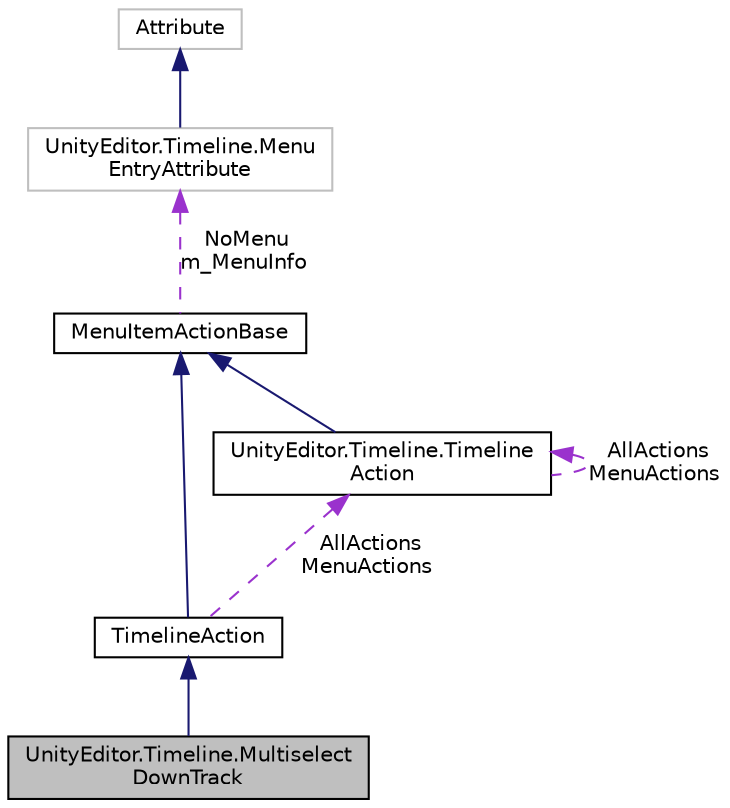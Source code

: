 digraph "UnityEditor.Timeline.MultiselectDownTrack"
{
 // LATEX_PDF_SIZE
  edge [fontname="Helvetica",fontsize="10",labelfontname="Helvetica",labelfontsize="10"];
  node [fontname="Helvetica",fontsize="10",shape=record];
  Node1 [label="UnityEditor.Timeline.Multiselect\lDownTrack",height=0.2,width=0.4,color="black", fillcolor="grey75", style="filled", fontcolor="black",tooltip=" "];
  Node2 -> Node1 [dir="back",color="midnightblue",fontsize="10",style="solid",fontname="Helvetica"];
  Node2 [label="TimelineAction",height=0.2,width=0.4,color="black", fillcolor="white", style="filled",URL="$class_unity_editor_1_1_timeline_1_1_timeline_action.html",tooltip=" "];
  Node3 -> Node2 [dir="back",color="midnightblue",fontsize="10",style="solid",fontname="Helvetica"];
  Node3 [label="MenuItemActionBase",height=0.2,width=0.4,color="black", fillcolor="white", style="filled",URL="$class_unity_editor_1_1_timeline_1_1_menu_item_action_base.html",tooltip=" "];
  Node4 -> Node3 [dir="back",color="darkorchid3",fontsize="10",style="dashed",label=" NoMenu\nm_MenuInfo" ,fontname="Helvetica"];
  Node4 [label="UnityEditor.Timeline.Menu\lEntryAttribute",height=0.2,width=0.4,color="grey75", fillcolor="white", style="filled",tooltip="Used to indicate path and priority of classes that are auto added to the menu"];
  Node5 -> Node4 [dir="back",color="midnightblue",fontsize="10",style="solid",fontname="Helvetica"];
  Node5 [label="Attribute",height=0.2,width=0.4,color="grey75", fillcolor="white", style="filled",tooltip=" "];
  Node6 -> Node2 [dir="back",color="darkorchid3",fontsize="10",style="dashed",label=" AllActions\nMenuActions" ,fontname="Helvetica"];
  Node6 [label="UnityEditor.Timeline.Timeline\lAction",height=0.2,width=0.4,color="black", fillcolor="white", style="filled",URL="$class_unity_editor_1_1_timeline_1_1_timeline_action.html",tooltip=" "];
  Node3 -> Node6 [dir="back",color="midnightblue",fontsize="10",style="solid",fontname="Helvetica"];
  Node6 -> Node6 [dir="back",color="darkorchid3",fontsize="10",style="dashed",label=" AllActions\nMenuActions" ,fontname="Helvetica"];
}
